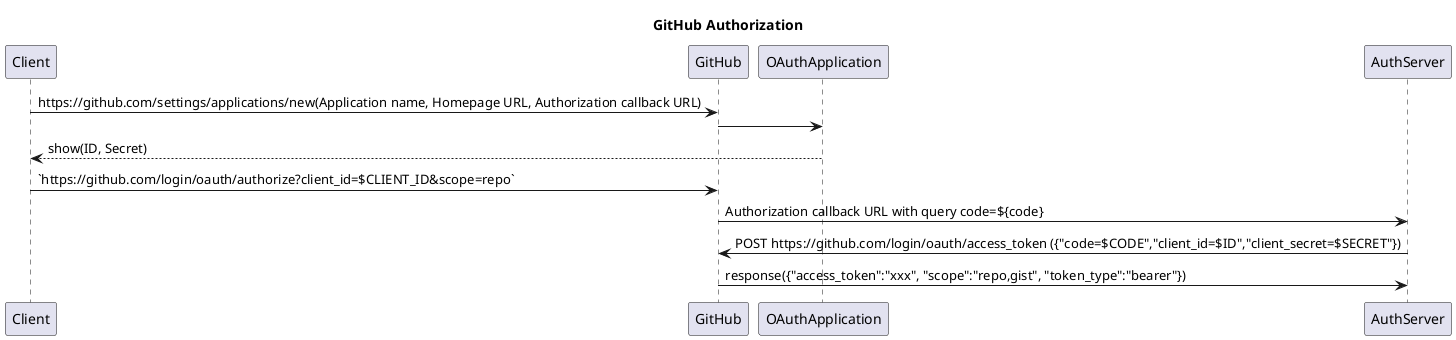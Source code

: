 @startuml
title GitHub Authorization
Client->GitHub: https://github.com/settings/applications/new(Application name, Homepage URL, Authorization callback URL)
GitHub->OAuthApplication:
OAuthApplication-->Client: show(ID, Secret)
Client->GitHub: `https://github.com/login/oauth/authorize?client_id=$CLIENT_ID&scope=repo`
GitHub->AuthServer: Authorization callback URL with query code=${code}
AuthServer->GitHub:POST https://github.com/login/oauth/access_token ({"code=$CODE","client_id=$ID","client_secret=$SECRET"})
GitHub->AuthServer:response({"access_token":"xxx", "scope":"repo,gist", "token_type":"bearer"})
@enduml
